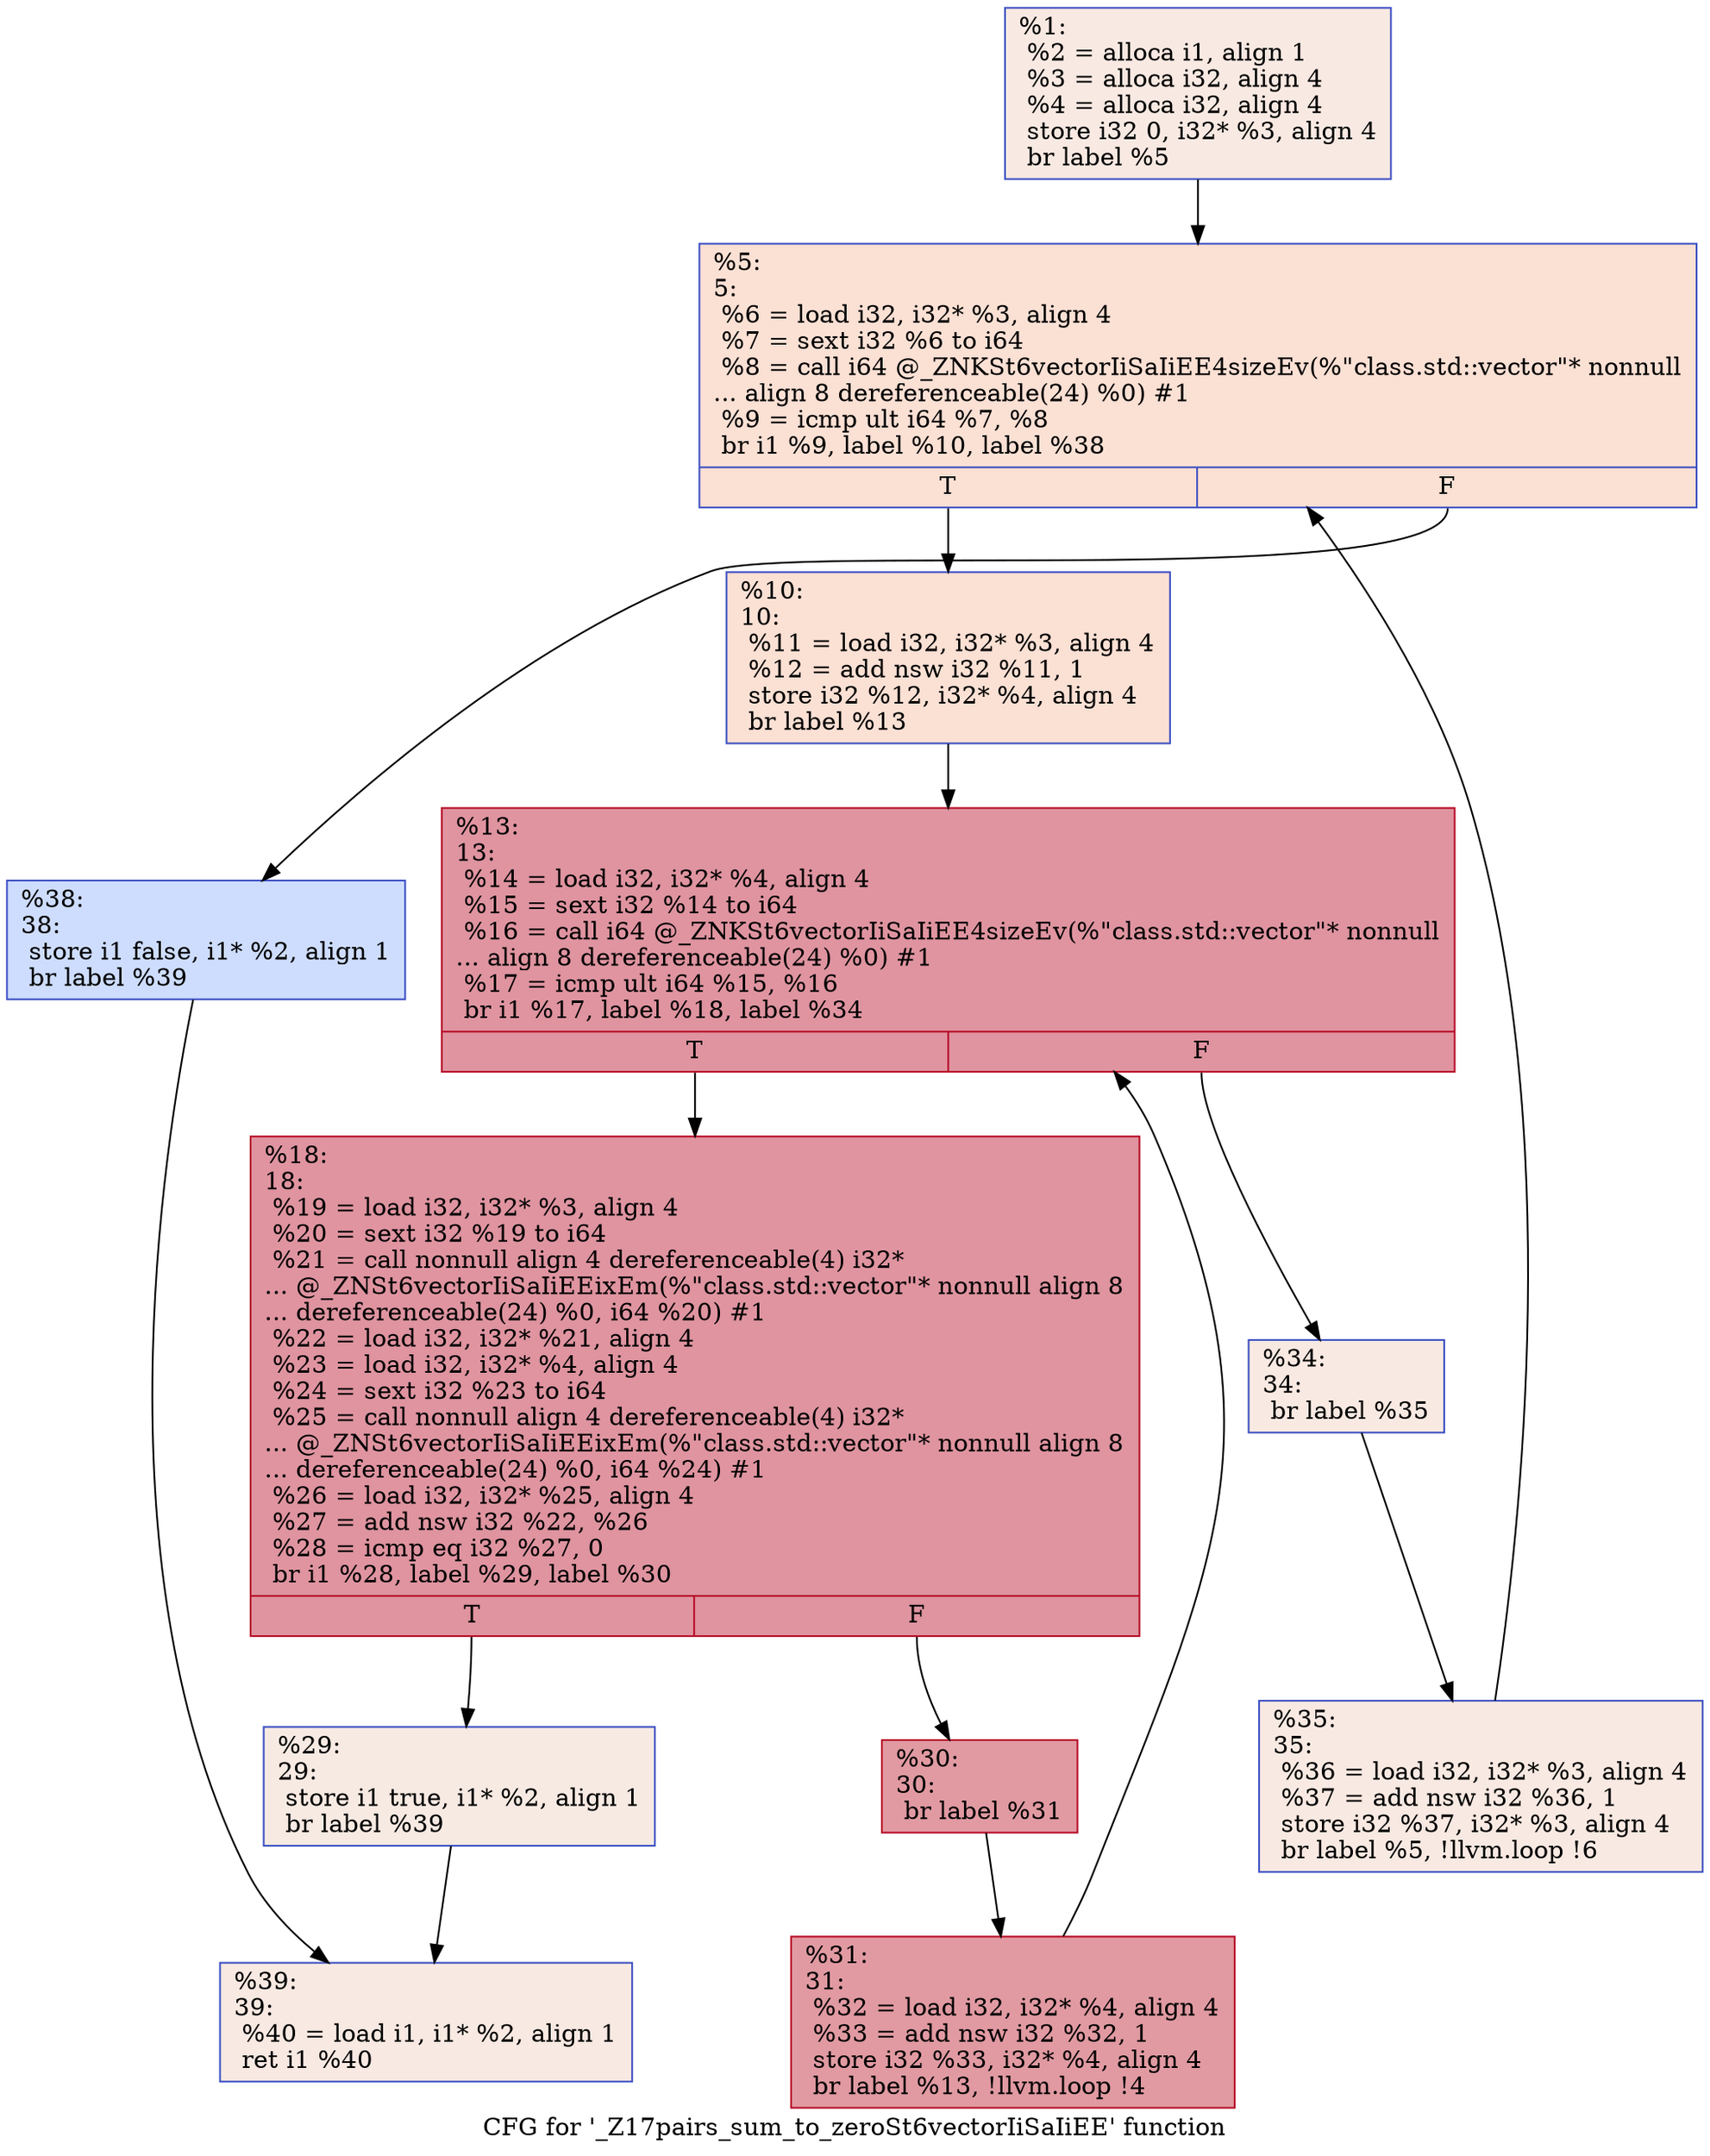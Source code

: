 digraph "CFG for '_Z17pairs_sum_to_zeroSt6vectorIiSaIiEE' function" {
	label="CFG for '_Z17pairs_sum_to_zeroSt6vectorIiSaIiEE' function";

	Node0x564e2b64edf0 [shape=record,color="#3d50c3ff", style=filled, fillcolor="#efcebd70",label="{%1:\l  %2 = alloca i1, align 1\l  %3 = alloca i32, align 4\l  %4 = alloca i32, align 4\l  store i32 0, i32* %3, align 4\l  br label %5\l}"];
	Node0x564e2b64edf0 -> Node0x564e2b64f6f0;
	Node0x564e2b64f6f0 [shape=record,color="#3d50c3ff", style=filled, fillcolor="#f7b99e70",label="{%5:\l5:                                                \l  %6 = load i32, i32* %3, align 4\l  %7 = sext i32 %6 to i64\l  %8 = call i64 @_ZNKSt6vectorIiSaIiEE4sizeEv(%\"class.std::vector\"* nonnull\l... align 8 dereferenceable(24) %0) #1\l  %9 = icmp ult i64 %7, %8\l  br i1 %9, label %10, label %38\l|{<s0>T|<s1>F}}"];
	Node0x564e2b64f6f0:s0 -> Node0x564e2b64f610;
	Node0x564e2b64f6f0:s1 -> Node0x564e2b64fc70;
	Node0x564e2b64f610 [shape=record,color="#3d50c3ff", style=filled, fillcolor="#f7b99e70",label="{%10:\l10:                                               \l  %11 = load i32, i32* %3, align 4\l  %12 = add nsw i32 %11, 1\l  store i32 %12, i32* %4, align 4\l  br label %13\l}"];
	Node0x564e2b64f610 -> Node0x564e2b64ff40;
	Node0x564e2b64ff40 [shape=record,color="#b70d28ff", style=filled, fillcolor="#b70d2870",label="{%13:\l13:                                               \l  %14 = load i32, i32* %4, align 4\l  %15 = sext i32 %14 to i64\l  %16 = call i64 @_ZNKSt6vectorIiSaIiEE4sizeEv(%\"class.std::vector\"* nonnull\l... align 8 dereferenceable(24) %0) #1\l  %17 = icmp ult i64 %15, %16\l  br i1 %17, label %18, label %34\l|{<s0>T|<s1>F}}"];
	Node0x564e2b64ff40:s0 -> Node0x564e2b650220;
	Node0x564e2b64ff40:s1 -> Node0x564e2b650270;
	Node0x564e2b650220 [shape=record,color="#b70d28ff", style=filled, fillcolor="#b70d2870",label="{%18:\l18:                                               \l  %19 = load i32, i32* %3, align 4\l  %20 = sext i32 %19 to i64\l  %21 = call nonnull align 4 dereferenceable(4) i32*\l... @_ZNSt6vectorIiSaIiEEixEm(%\"class.std::vector\"* nonnull align 8\l... dereferenceable(24) %0, i64 %20) #1\l  %22 = load i32, i32* %21, align 4\l  %23 = load i32, i32* %4, align 4\l  %24 = sext i32 %23 to i64\l  %25 = call nonnull align 4 dereferenceable(4) i32*\l... @_ZNSt6vectorIiSaIiEEixEm(%\"class.std::vector\"* nonnull align 8\l... dereferenceable(24) %0, i64 %24) #1\l  %26 = load i32, i32* %25, align 4\l  %27 = add nsw i32 %22, %26\l  %28 = icmp eq i32 %27, 0\l  br i1 %28, label %29, label %30\l|{<s0>T|<s1>F}}"];
	Node0x564e2b650220:s0 -> Node0x564e2b650b90;
	Node0x564e2b650220:s1 -> Node0x564e2b650be0;
	Node0x564e2b650b90 [shape=record,color="#3d50c3ff", style=filled, fillcolor="#eed0c070",label="{%29:\l29:                                               \l  store i1 true, i1* %2, align 1\l  br label %39\l}"];
	Node0x564e2b650b90 -> Node0x564e2b650db0;
	Node0x564e2b650be0 [shape=record,color="#b70d28ff", style=filled, fillcolor="#bb1b2c70",label="{%30:\l30:                                               \l  br label %31\l}"];
	Node0x564e2b650be0 -> Node0x564e2b650e70;
	Node0x564e2b650e70 [shape=record,color="#b70d28ff", style=filled, fillcolor="#bb1b2c70",label="{%31:\l31:                                               \l  %32 = load i32, i32* %4, align 4\l  %33 = add nsw i32 %32, 1\l  store i32 %33, i32* %4, align 4\l  br label %13, !llvm.loop !4\l}"];
	Node0x564e2b650e70 -> Node0x564e2b64ff40;
	Node0x564e2b650270 [shape=record,color="#3d50c3ff", style=filled, fillcolor="#efcebd70",label="{%34:\l34:                                               \l  br label %35\l}"];
	Node0x564e2b650270 -> Node0x564e2b651e10;
	Node0x564e2b651e10 [shape=record,color="#3d50c3ff", style=filled, fillcolor="#efcebd70",label="{%35:\l35:                                               \l  %36 = load i32, i32* %3, align 4\l  %37 = add nsw i32 %36, 1\l  store i32 %37, i32* %3, align 4\l  br label %5, !llvm.loop !6\l}"];
	Node0x564e2b651e10 -> Node0x564e2b64f6f0;
	Node0x564e2b64fc70 [shape=record,color="#3d50c3ff", style=filled, fillcolor="#8fb1fe70",label="{%38:\l38:                                               \l  store i1 false, i1* %2, align 1\l  br label %39\l}"];
	Node0x564e2b64fc70 -> Node0x564e2b650db0;
	Node0x564e2b650db0 [shape=record,color="#3d50c3ff", style=filled, fillcolor="#efcebd70",label="{%39:\l39:                                               \l  %40 = load i1, i1* %2, align 1\l  ret i1 %40\l}"];
}
